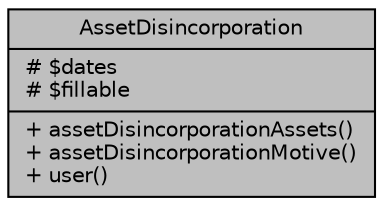 digraph "AssetDisincorporation"
{
 // LATEX_PDF_SIZE
  bgcolor="transparent";
  edge [fontname="Helvetica",fontsize="10",labelfontname="Helvetica",labelfontsize="10"];
  node [fontname="Helvetica",fontsize="10",shape=record];
  Node1 [label="{AssetDisincorporation\n|# $dates\l# $fillable\l|+ assetDisincorporationAssets()\l+ assetDisincorporationMotive()\l+ user()\l}",height=0.2,width=0.4,color="black", fillcolor="grey75", style="filled", fontcolor="black",tooltip="Datos de las desincorporaciones de los bienes institucionales."];
}
